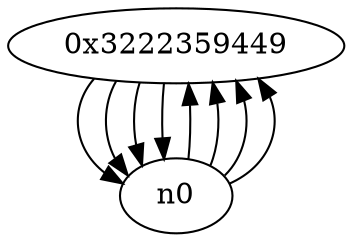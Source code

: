 digraph G{
/* nodes */
  n1 [label="0x3222359449"]
/* edges */
n1 -> n0;
n1 -> n0;
n1 -> n0;
n1 -> n0;
n0 -> n1;
n0 -> n1;
n0 -> n1;
n0 -> n1;
}
